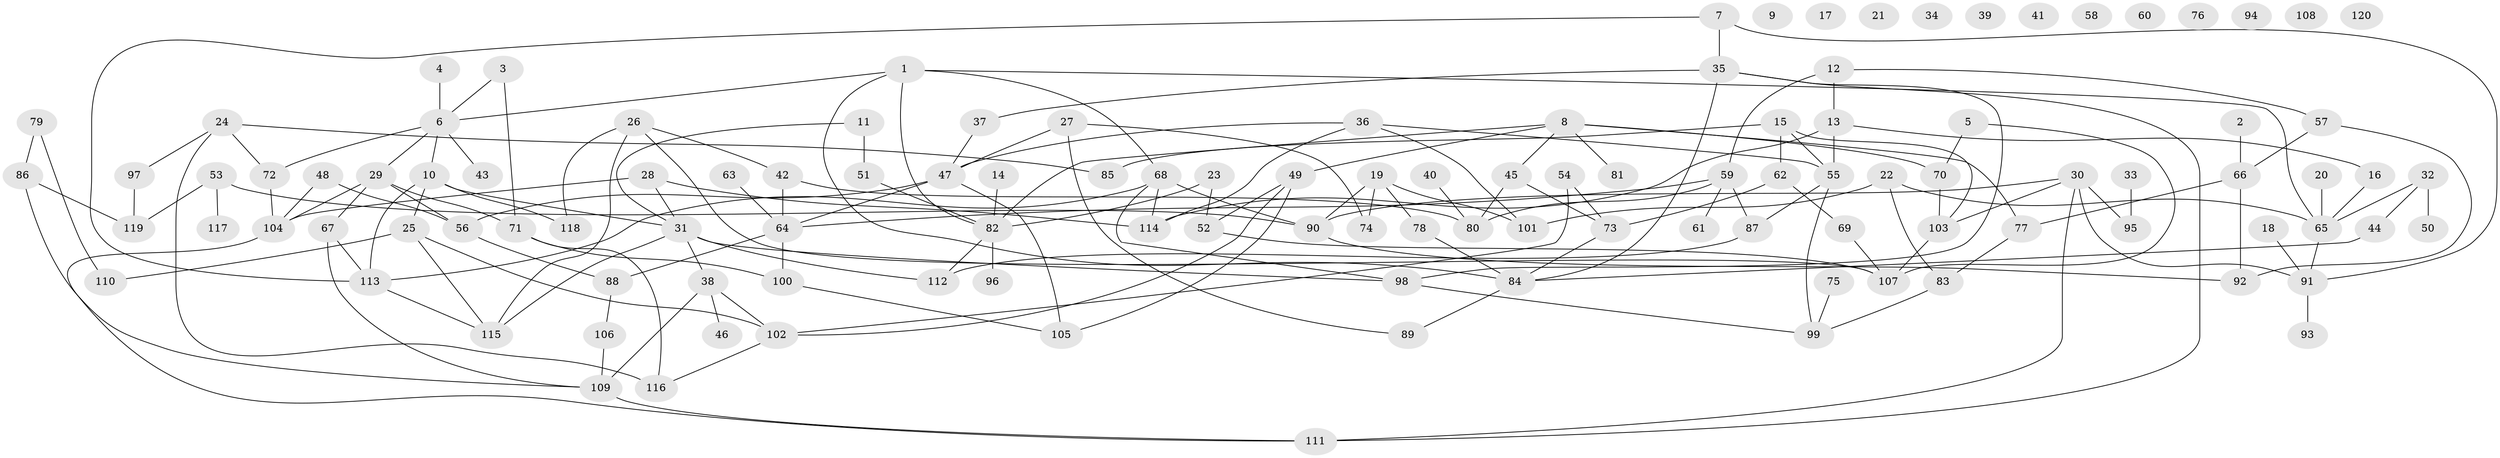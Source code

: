 // Generated by graph-tools (version 1.1) at 2025/00/03/09/25 03:00:47]
// undirected, 120 vertices, 173 edges
graph export_dot {
graph [start="1"]
  node [color=gray90,style=filled];
  1;
  2;
  3;
  4;
  5;
  6;
  7;
  8;
  9;
  10;
  11;
  12;
  13;
  14;
  15;
  16;
  17;
  18;
  19;
  20;
  21;
  22;
  23;
  24;
  25;
  26;
  27;
  28;
  29;
  30;
  31;
  32;
  33;
  34;
  35;
  36;
  37;
  38;
  39;
  40;
  41;
  42;
  43;
  44;
  45;
  46;
  47;
  48;
  49;
  50;
  51;
  52;
  53;
  54;
  55;
  56;
  57;
  58;
  59;
  60;
  61;
  62;
  63;
  64;
  65;
  66;
  67;
  68;
  69;
  70;
  71;
  72;
  73;
  74;
  75;
  76;
  77;
  78;
  79;
  80;
  81;
  82;
  83;
  84;
  85;
  86;
  87;
  88;
  89;
  90;
  91;
  92;
  93;
  94;
  95;
  96;
  97;
  98;
  99;
  100;
  101;
  102;
  103;
  104;
  105;
  106;
  107;
  108;
  109;
  110;
  111;
  112;
  113;
  114;
  115;
  116;
  117;
  118;
  119;
  120;
  1 -- 6;
  1 -- 65;
  1 -- 68;
  1 -- 82;
  1 -- 84;
  2 -- 66;
  3 -- 6;
  3 -- 71;
  4 -- 6;
  5 -- 70;
  5 -- 107;
  6 -- 10;
  6 -- 29;
  6 -- 43;
  6 -- 72;
  7 -- 35;
  7 -- 91;
  7 -- 113;
  8 -- 45;
  8 -- 49;
  8 -- 70;
  8 -- 77;
  8 -- 81;
  8 -- 82;
  10 -- 25;
  10 -- 31;
  10 -- 113;
  10 -- 118;
  11 -- 31;
  11 -- 51;
  12 -- 13;
  12 -- 57;
  12 -- 59;
  13 -- 16;
  13 -- 55;
  13 -- 114;
  14 -- 82;
  15 -- 55;
  15 -- 62;
  15 -- 85;
  15 -- 103;
  16 -- 65;
  18 -- 91;
  19 -- 74;
  19 -- 78;
  19 -- 90;
  19 -- 101;
  20 -- 65;
  22 -- 65;
  22 -- 83;
  22 -- 101;
  23 -- 52;
  23 -- 82;
  24 -- 72;
  24 -- 85;
  24 -- 97;
  24 -- 116;
  25 -- 102;
  25 -- 110;
  25 -- 115;
  26 -- 42;
  26 -- 107;
  26 -- 115;
  26 -- 118;
  27 -- 47;
  27 -- 74;
  27 -- 89;
  28 -- 31;
  28 -- 104;
  28 -- 114;
  29 -- 56;
  29 -- 67;
  29 -- 71;
  29 -- 104;
  30 -- 90;
  30 -- 91;
  30 -- 95;
  30 -- 103;
  30 -- 111;
  31 -- 38;
  31 -- 98;
  31 -- 112;
  31 -- 115;
  32 -- 44;
  32 -- 50;
  32 -- 65;
  33 -- 95;
  35 -- 37;
  35 -- 84;
  35 -- 98;
  35 -- 111;
  36 -- 47;
  36 -- 55;
  36 -- 101;
  36 -- 114;
  37 -- 47;
  38 -- 46;
  38 -- 102;
  38 -- 109;
  40 -- 80;
  42 -- 64;
  42 -- 80;
  44 -- 84;
  45 -- 73;
  45 -- 80;
  47 -- 56;
  47 -- 64;
  47 -- 105;
  48 -- 56;
  48 -- 104;
  49 -- 52;
  49 -- 102;
  49 -- 105;
  51 -- 82;
  52 -- 107;
  53 -- 90;
  53 -- 117;
  53 -- 119;
  54 -- 73;
  54 -- 102;
  55 -- 87;
  55 -- 99;
  56 -- 88;
  57 -- 66;
  57 -- 92;
  59 -- 61;
  59 -- 64;
  59 -- 80;
  59 -- 87;
  62 -- 69;
  62 -- 73;
  63 -- 64;
  64 -- 88;
  64 -- 100;
  65 -- 91;
  66 -- 77;
  66 -- 92;
  67 -- 109;
  67 -- 113;
  68 -- 90;
  68 -- 98;
  68 -- 113;
  68 -- 114;
  69 -- 107;
  70 -- 103;
  71 -- 100;
  71 -- 116;
  72 -- 104;
  73 -- 84;
  75 -- 99;
  77 -- 83;
  78 -- 84;
  79 -- 86;
  79 -- 110;
  82 -- 96;
  82 -- 112;
  83 -- 99;
  84 -- 89;
  86 -- 109;
  86 -- 119;
  87 -- 112;
  88 -- 106;
  90 -- 92;
  91 -- 93;
  97 -- 119;
  98 -- 99;
  100 -- 105;
  102 -- 116;
  103 -- 107;
  104 -- 111;
  106 -- 109;
  109 -- 111;
  113 -- 115;
}
